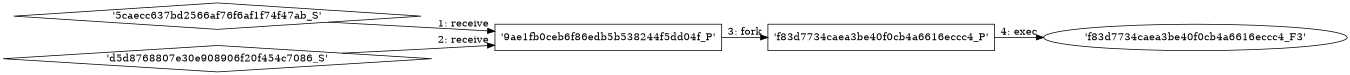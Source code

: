 digraph "D:\Learning\Paper\apt\基于CTI的攻击预警\Dataset\攻击图\ASGfromALLCTI\When Vulnerabilities are Exploited the Timing of First Known Exploits for Remote Code Execution Vulnerabilities.dot" {
rankdir="LR"
size="9"
fixedsize="false"
splines="true"
nodesep=0.3
ranksep=0
fontsize=10
overlap="scalexy"
engine= "neato"
	"'9ae1fb0ceb6f86edb5b538244f5dd04f_P'" [node_type=Process shape=box]
	"'5caecc637bd2566af76f6af1f74f47ab_S'" [node_type=Socket shape=diamond]
	"'5caecc637bd2566af76f6af1f74f47ab_S'" -> "'9ae1fb0ceb6f86edb5b538244f5dd04f_P'" [label="1: receive"]
	"'9ae1fb0ceb6f86edb5b538244f5dd04f_P'" [node_type=Process shape=box]
	"'d5d8768807e30e908906f20f454c7086_S'" [node_type=Socket shape=diamond]
	"'d5d8768807e30e908906f20f454c7086_S'" -> "'9ae1fb0ceb6f86edb5b538244f5dd04f_P'" [label="2: receive"]
	"'9ae1fb0ceb6f86edb5b538244f5dd04f_P'" [node_type=Process shape=box]
	"'f83d7734caea3be40f0cb4a6616eccc4_P'" [node_type=Process shape=box]
	"'9ae1fb0ceb6f86edb5b538244f5dd04f_P'" -> "'f83d7734caea3be40f0cb4a6616eccc4_P'" [label="3: fork"]
	"'f83d7734caea3be40f0cb4a6616eccc4_P'" [node_type=Process shape=box]
	"'f83d7734caea3be40f0cb4a6616eccc4_F3'" [node_type=File shape=ellipse]
	"'f83d7734caea3be40f0cb4a6616eccc4_P'" -> "'f83d7734caea3be40f0cb4a6616eccc4_F3'" [label="4: exec"]
}
